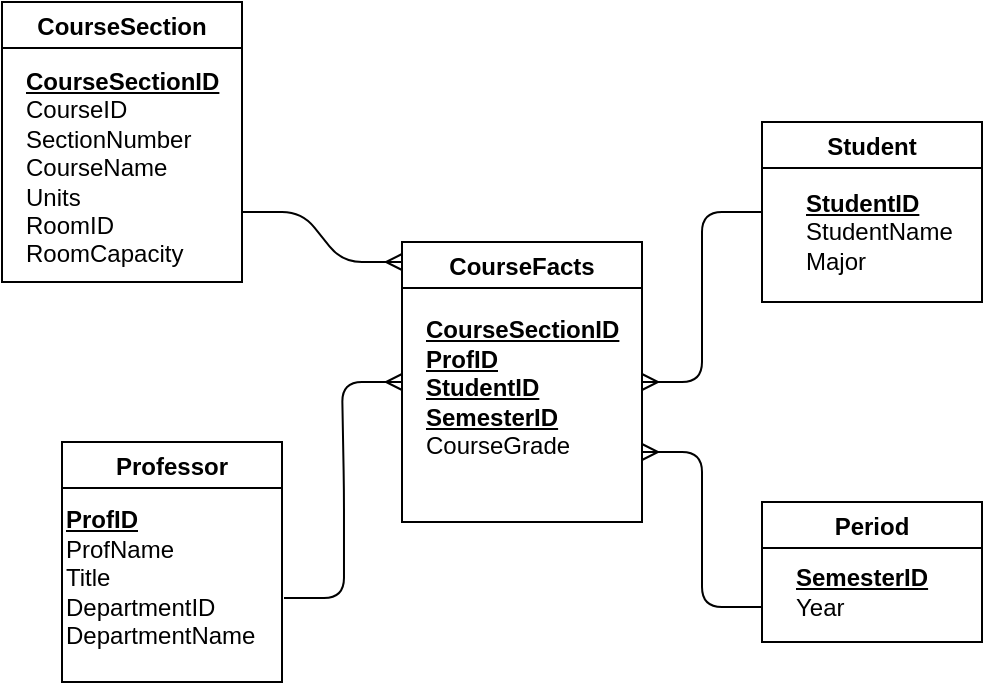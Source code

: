 <mxfile version="13.8.0" type="github">
  <diagram id="t-Mmstxlc7Xm2mfy3XAt" name="Page-1">
    <mxGraphModel dx="1422" dy="705" grid="1" gridSize="10" guides="1" tooltips="1" connect="1" arrows="1" fold="1" page="1" pageScale="1" pageWidth="827" pageHeight="1169" math="0" shadow="0">
      <root>
        <mxCell id="0" />
        <mxCell id="1" parent="0" />
        <mxCell id="Y8Ge55y2-l8mE33ceWih-7" value="CourseSection" style="swimlane;" vertex="1" parent="1">
          <mxGeometry x="120" y="50" width="120" height="140" as="geometry" />
        </mxCell>
        <mxCell id="Y8Ge55y2-l8mE33ceWih-8" value="&lt;u style=&quot;font-weight: bold&quot;&gt;CourseSectionID&lt;/u&gt;&lt;br&gt;&lt;div&gt;CourseID&lt;/div&gt;&lt;div&gt;SectionNumber&lt;/div&gt;&lt;div&gt;CourseName&lt;/div&gt;&lt;div&gt;Units&lt;/div&gt;&lt;div&gt;RoomID&lt;/div&gt;&lt;div&gt;RoomCapacity&lt;/div&gt;&lt;div&gt;&lt;br&gt;&lt;/div&gt;" style="text;html=1;align=left;verticalAlign=middle;resizable=0;points=[];autosize=1;" vertex="1" parent="Y8Ge55y2-l8mE33ceWih-7">
          <mxGeometry x="10" y="30" width="110" height="120" as="geometry" />
        </mxCell>
        <mxCell id="Y8Ge55y2-l8mE33ceWih-9" value="Professor" style="swimlane;" vertex="1" parent="1">
          <mxGeometry x="150" y="270" width="110" height="120" as="geometry" />
        </mxCell>
        <mxCell id="Y8Ge55y2-l8mE33ceWih-10" value="&lt;u style=&quot;font-weight: bold&quot;&gt;ProfID&lt;/u&gt;&lt;br&gt;&lt;div&gt;ProfName&lt;/div&gt;&lt;div&gt;&lt;span&gt;Title&lt;/span&gt;&lt;/div&gt;&lt;div&gt;&lt;span&gt;DepartmentID&lt;/span&gt;&lt;/div&gt;&lt;div&gt;DepartmentName&lt;/div&gt;&lt;div&gt;&lt;br&gt;&lt;/div&gt;" style="text;html=1;align=left;verticalAlign=middle;resizable=0;points=[];autosize=1;" vertex="1" parent="Y8Ge55y2-l8mE33ceWih-9">
          <mxGeometry y="30" width="110" height="90" as="geometry" />
        </mxCell>
        <mxCell id="Y8Ge55y2-l8mE33ceWih-13" value="Student" style="swimlane;" vertex="1" parent="1">
          <mxGeometry x="500" y="110" width="110" height="90" as="geometry" />
        </mxCell>
        <mxCell id="Y8Ge55y2-l8mE33ceWih-15" value="&lt;u style=&quot;font-weight: bold&quot;&gt;StudentID&lt;/u&gt;&lt;br&gt;StudentName&lt;br&gt;Major" style="text;html=1;align=left;verticalAlign=middle;resizable=0;points=[];autosize=1;" vertex="1" parent="Y8Ge55y2-l8mE33ceWih-13">
          <mxGeometry x="20" y="30" width="90" height="50" as="geometry" />
        </mxCell>
        <mxCell id="Y8Ge55y2-l8mE33ceWih-16" value="Period" style="swimlane;" vertex="1" parent="1">
          <mxGeometry x="500" y="300" width="110" height="70" as="geometry" />
        </mxCell>
        <mxCell id="Y8Ge55y2-l8mE33ceWih-17" value="&lt;u style=&quot;font-weight: bold&quot;&gt;SemesterID&lt;/u&gt;&lt;br&gt;Year" style="text;html=1;align=left;verticalAlign=middle;resizable=0;points=[];autosize=1;" vertex="1" parent="Y8Ge55y2-l8mE33ceWih-16">
          <mxGeometry x="15" y="30" width="80" height="30" as="geometry" />
        </mxCell>
        <mxCell id="Y8Ge55y2-l8mE33ceWih-18" value="" style="edgeStyle=entityRelationEdgeStyle;fontSize=12;html=1;endArrow=ERmany;entryX=0;entryY=0.5;entryDx=0;entryDy=0;exitX=1.009;exitY=0.533;exitDx=0;exitDy=0;exitPerimeter=0;" edge="1" parent="1" source="Y8Ge55y2-l8mE33ceWih-10" target="Y8Ge55y2-l8mE33ceWih-24">
          <mxGeometry width="100" height="100" relative="1" as="geometry">
            <mxPoint x="230" y="360" as="sourcePoint" />
            <mxPoint x="290" y="260" as="targetPoint" />
          </mxGeometry>
        </mxCell>
        <mxCell id="Y8Ge55y2-l8mE33ceWih-19" value="" style="edgeStyle=entityRelationEdgeStyle;fontSize=12;html=1;endArrow=ERmany;exitX=1;exitY=0.75;exitDx=0;exitDy=0;" edge="1" parent="1" source="Y8Ge55y2-l8mE33ceWih-7">
          <mxGeometry width="100" height="100" relative="1" as="geometry">
            <mxPoint x="250" y="180" as="sourcePoint" />
            <mxPoint x="320" y="180" as="targetPoint" />
          </mxGeometry>
        </mxCell>
        <mxCell id="Y8Ge55y2-l8mE33ceWih-24" value="CourseFacts" style="swimlane;" vertex="1" parent="1">
          <mxGeometry x="320" y="170" width="120" height="140" as="geometry" />
        </mxCell>
        <mxCell id="Y8Ge55y2-l8mE33ceWih-25" value="&lt;u style=&quot;font-weight: bold&quot;&gt;CourseSectionID&lt;br&gt;&lt;/u&gt;&lt;div&gt;&lt;b&gt;&lt;u&gt;ProfID&lt;/u&gt;&lt;/b&gt;&lt;/div&gt;&lt;div&gt;&lt;b&gt;&lt;u&gt;StudentID&lt;/u&gt;&lt;/b&gt;&lt;/div&gt;&lt;div&gt;&lt;b&gt;&lt;u&gt;SemesterID&lt;/u&gt;&lt;/b&gt;&lt;/div&gt;&lt;div&gt;CourseGrade&lt;/div&gt;&lt;div&gt;&lt;br&gt;&lt;/div&gt;" style="text;html=1;align=left;verticalAlign=middle;resizable=0;points=[];autosize=1;" vertex="1" parent="Y8Ge55y2-l8mE33ceWih-24">
          <mxGeometry x="10" y="35" width="110" height="90" as="geometry" />
        </mxCell>
        <mxCell id="Y8Ge55y2-l8mE33ceWih-26" value="" style="edgeStyle=entityRelationEdgeStyle;fontSize=12;html=1;endArrow=ERmany;exitX=0;exitY=0.75;exitDx=0;exitDy=0;entryX=1;entryY=0.75;entryDx=0;entryDy=0;" edge="1" parent="1" source="Y8Ge55y2-l8mE33ceWih-16" target="Y8Ge55y2-l8mE33ceWih-24">
          <mxGeometry width="100" height="100" relative="1" as="geometry">
            <mxPoint x="360" y="400" as="sourcePoint" />
            <mxPoint x="460" y="300" as="targetPoint" />
          </mxGeometry>
        </mxCell>
        <mxCell id="Y8Ge55y2-l8mE33ceWih-27" value="" style="edgeStyle=entityRelationEdgeStyle;fontSize=12;html=1;endArrow=ERmany;exitX=0;exitY=0.5;exitDx=0;exitDy=0;entryX=1;entryY=0.5;entryDx=0;entryDy=0;" edge="1" parent="1" source="Y8Ge55y2-l8mE33ceWih-13" target="Y8Ge55y2-l8mE33ceWih-24">
          <mxGeometry width="100" height="100" relative="1" as="geometry">
            <mxPoint x="350" y="170" as="sourcePoint" />
            <mxPoint x="440" y="250" as="targetPoint" />
          </mxGeometry>
        </mxCell>
      </root>
    </mxGraphModel>
  </diagram>
</mxfile>
